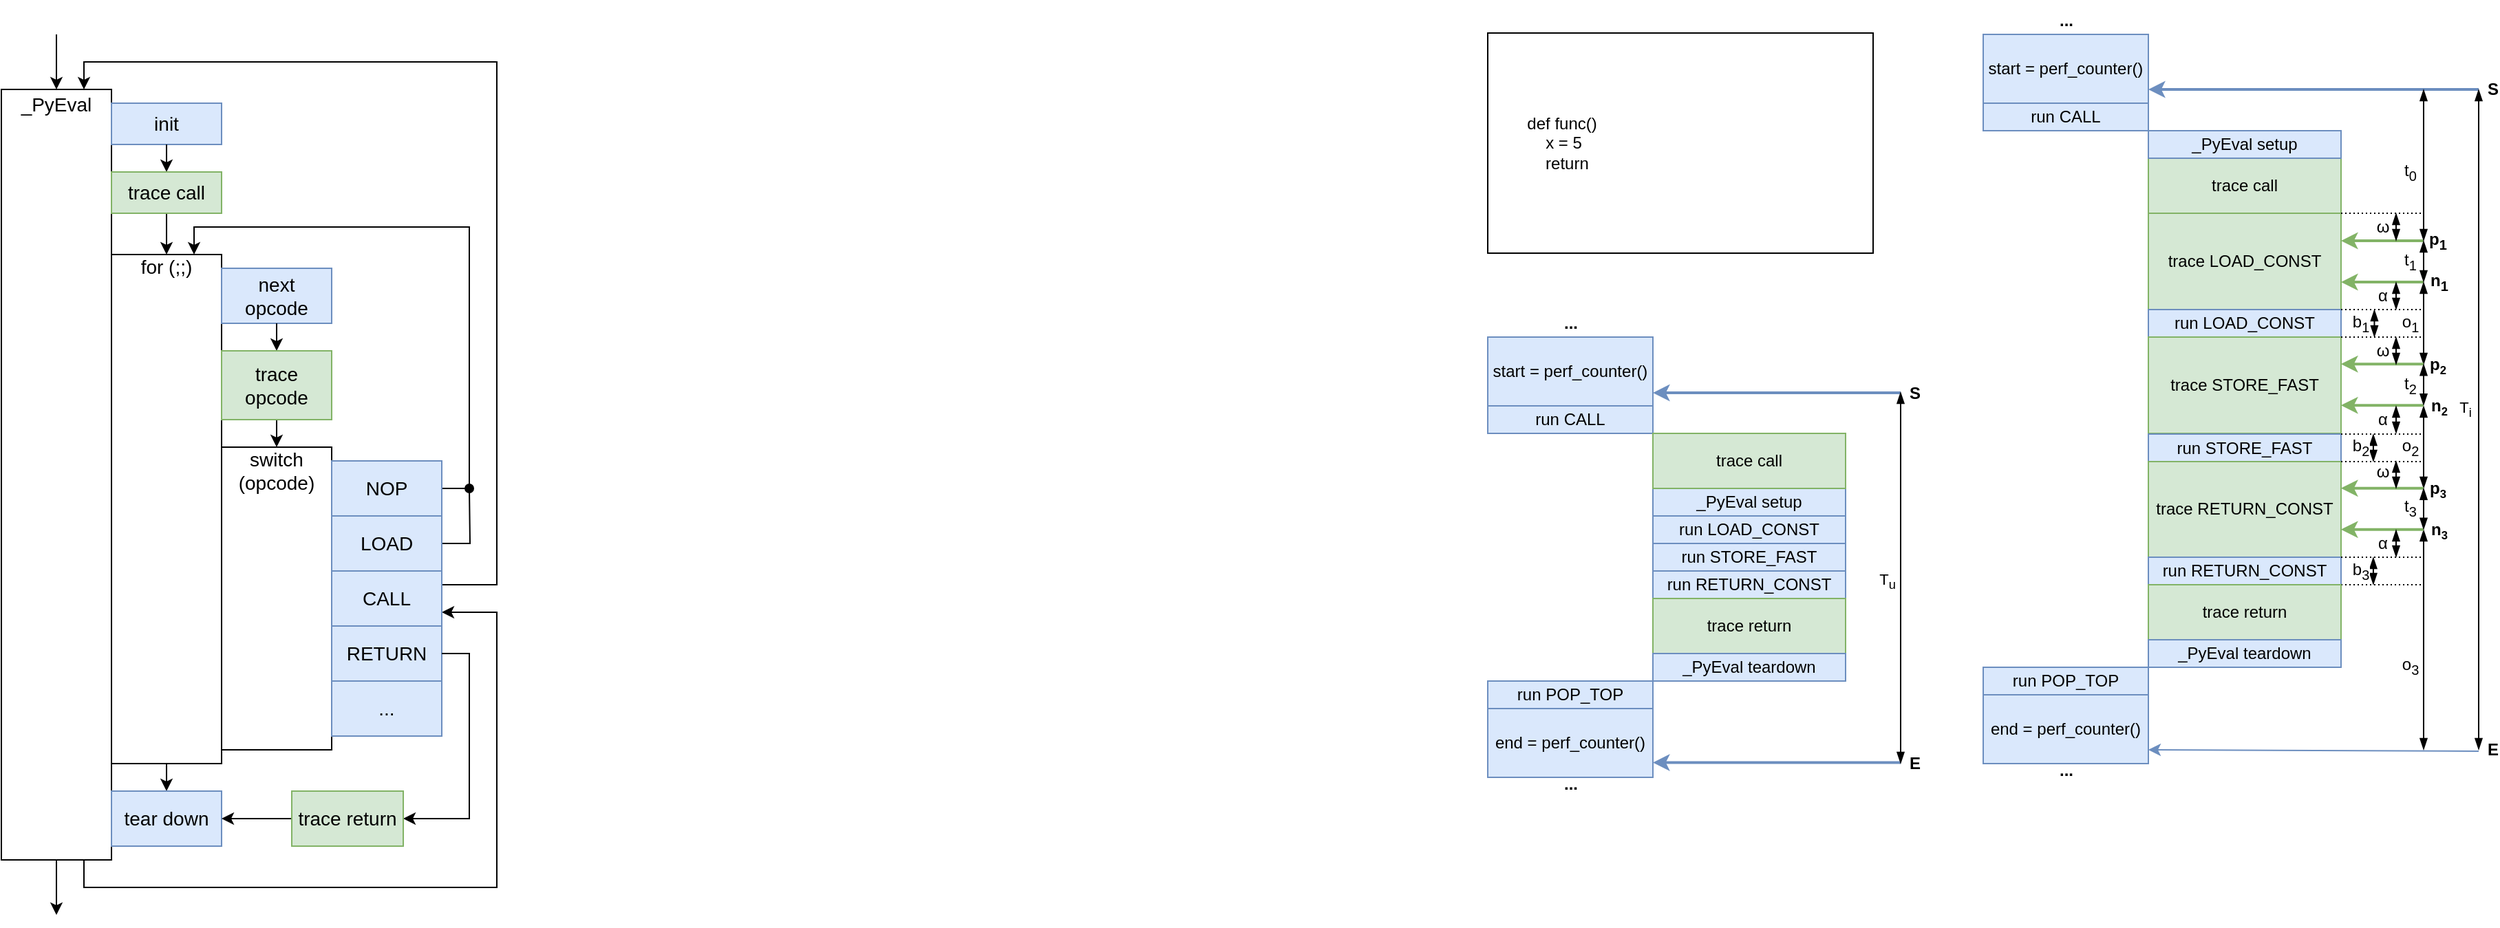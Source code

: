 <mxfile version="27.0.9">
  <diagram name="Page-1" id="8omTC70loGxRHahCe_yG">
    <mxGraphModel dx="935" dy="661" grid="1" gridSize="10" guides="1" tooltips="1" connect="1" arrows="1" fold="1" page="1" pageScale="1" pageWidth="2339" pageHeight="3300" math="0" shadow="0">
      <root>
        <mxCell id="0" />
        <mxCell id="1" parent="0" />
        <mxCell id="D_xtm2aHiGW3rLRgf7Uk-1" style="edgeStyle=orthogonalEdgeStyle;rounded=0;orthogonalLoop=1;jettySize=auto;html=1;exitX=0.5;exitY=1;exitDx=0;exitDy=0;fontSize=14;" edge="1" parent="1" source="D_xtm2aHiGW3rLRgf7Uk-3">
          <mxGeometry relative="1" as="geometry">
            <mxPoint x="240" y="800" as="targetPoint" />
          </mxGeometry>
        </mxCell>
        <mxCell id="D_xtm2aHiGW3rLRgf7Uk-2" style="edgeStyle=orthogonalEdgeStyle;rounded=0;orthogonalLoop=1;jettySize=auto;html=1;exitX=0.75;exitY=1;exitDx=0;exitDy=0;entryX=1;entryY=0.75;entryDx=0;entryDy=0;fontSize=14;" edge="1" parent="1" source="D_xtm2aHiGW3rLRgf7Uk-3" target="D_xtm2aHiGW3rLRgf7Uk-17">
          <mxGeometry relative="1" as="geometry">
            <Array as="points">
              <mxPoint x="260" y="780" />
              <mxPoint x="560" y="780" />
              <mxPoint x="560" y="580" />
            </Array>
          </mxGeometry>
        </mxCell>
        <mxCell id="D_xtm2aHiGW3rLRgf7Uk-3" value="_PyEval&lt;div&gt;&lt;br&gt;&lt;/div&gt;&lt;div&gt;&lt;br&gt;&lt;/div&gt;&lt;div&gt;&lt;br&gt;&lt;/div&gt;&lt;div&gt;&lt;br&gt;&lt;/div&gt;&lt;div&gt;&lt;br&gt;&lt;/div&gt;&lt;div&gt;&lt;br&gt;&lt;/div&gt;&lt;div&gt;&lt;br&gt;&lt;/div&gt;&lt;div&gt;&lt;br&gt;&lt;/div&gt;&lt;div&gt;&lt;br&gt;&lt;/div&gt;&lt;div&gt;&lt;br&gt;&lt;/div&gt;&lt;div&gt;&lt;br&gt;&lt;/div&gt;&lt;div&gt;&lt;br&gt;&lt;/div&gt;&lt;div&gt;&lt;br&gt;&lt;/div&gt;&lt;div&gt;&lt;br&gt;&lt;/div&gt;&lt;div&gt;&lt;br&gt;&lt;/div&gt;&lt;div&gt;&lt;br&gt;&lt;/div&gt;&lt;div&gt;&lt;br&gt;&lt;/div&gt;&lt;div&gt;&lt;br&gt;&lt;/div&gt;&lt;div&gt;&lt;br&gt;&lt;/div&gt;&lt;div&gt;&lt;br&gt;&lt;/div&gt;&lt;div&gt;&lt;br&gt;&lt;/div&gt;&lt;div&gt;&lt;br&gt;&lt;/div&gt;&lt;div&gt;&lt;br&gt;&lt;/div&gt;&lt;div&gt;&lt;br&gt;&lt;/div&gt;&lt;div&gt;&lt;br&gt;&lt;/div&gt;&lt;div&gt;&lt;br&gt;&lt;/div&gt;&lt;div&gt;&lt;br&gt;&lt;/div&gt;&lt;div&gt;&lt;br&gt;&lt;/div&gt;&lt;div&gt;&lt;br&gt;&lt;/div&gt;&lt;div&gt;&lt;br&gt;&lt;/div&gt;&lt;div&gt;&lt;br&gt;&lt;/div&gt;&lt;div&gt;&lt;br&gt;&lt;/div&gt;" style="rounded=0;whiteSpace=wrap;html=1;fontSize=14;" vertex="1" parent="1">
          <mxGeometry x="200" y="200" width="80" height="560" as="geometry" />
        </mxCell>
        <mxCell id="D_xtm2aHiGW3rLRgf7Uk-4" style="edgeStyle=orthogonalEdgeStyle;rounded=0;orthogonalLoop=1;jettySize=auto;html=1;exitX=0.5;exitY=1;exitDx=0;exitDy=0;entryX=0.5;entryY=0;entryDx=0;entryDy=0;fontSize=14;" edge="1" parent="1" source="D_xtm2aHiGW3rLRgf7Uk-25" target="D_xtm2aHiGW3rLRgf7Uk-7">
          <mxGeometry relative="1" as="geometry" />
        </mxCell>
        <mxCell id="D_xtm2aHiGW3rLRgf7Uk-5" value="init" style="rounded=0;whiteSpace=wrap;html=1;fillColor=#dae8fc;strokeColor=#6c8ebf;fontSize=14;" vertex="1" parent="1">
          <mxGeometry x="280" y="210" width="80" height="30" as="geometry" />
        </mxCell>
        <mxCell id="D_xtm2aHiGW3rLRgf7Uk-6" style="edgeStyle=orthogonalEdgeStyle;rounded=0;orthogonalLoop=1;jettySize=auto;html=1;exitX=0.5;exitY=1;exitDx=0;exitDy=0;entryX=0.5;entryY=0;entryDx=0;entryDy=0;fontSize=14;" edge="1" parent="1" source="D_xtm2aHiGW3rLRgf7Uk-7" target="D_xtm2aHiGW3rLRgf7Uk-8">
          <mxGeometry relative="1" as="geometry" />
        </mxCell>
        <mxCell id="D_xtm2aHiGW3rLRgf7Uk-7" value="for (;;)&lt;div&gt;&lt;br&gt;&lt;/div&gt;&lt;div&gt;&lt;br&gt;&lt;/div&gt;&lt;div&gt;&lt;br&gt;&lt;/div&gt;&lt;div&gt;&lt;br&gt;&lt;/div&gt;&lt;div&gt;&lt;br&gt;&lt;/div&gt;&lt;div&gt;&lt;br&gt;&lt;/div&gt;&lt;div&gt;&lt;br&gt;&lt;/div&gt;&lt;div&gt;&lt;br&gt;&lt;/div&gt;&lt;div&gt;&lt;br&gt;&lt;/div&gt;&lt;div&gt;&lt;br&gt;&lt;/div&gt;&lt;div&gt;&lt;br&gt;&lt;/div&gt;&lt;div&gt;&lt;br&gt;&lt;/div&gt;&lt;div&gt;&lt;br&gt;&lt;/div&gt;&lt;div&gt;&lt;br&gt;&lt;/div&gt;&lt;div&gt;&lt;br&gt;&lt;/div&gt;&lt;div&gt;&lt;br&gt;&lt;/div&gt;&lt;div&gt;&lt;br&gt;&lt;/div&gt;&lt;div&gt;&lt;br&gt;&lt;/div&gt;&lt;div&gt;&lt;br&gt;&lt;/div&gt;&lt;div&gt;&lt;br&gt;&lt;/div&gt;&lt;div&gt;&lt;br&gt;&lt;/div&gt;" style="rounded=0;whiteSpace=wrap;html=1;fontSize=14;" vertex="1" parent="1">
          <mxGeometry x="280" y="320" width="80" height="370" as="geometry" />
        </mxCell>
        <mxCell id="D_xtm2aHiGW3rLRgf7Uk-8" value="tear down" style="rounded=0;whiteSpace=wrap;html=1;fillColor=#dae8fc;strokeColor=#6c8ebf;fontSize=14;" vertex="1" parent="1">
          <mxGeometry x="280" y="710" width="80" height="40" as="geometry" />
        </mxCell>
        <mxCell id="D_xtm2aHiGW3rLRgf7Uk-9" style="edgeStyle=orthogonalEdgeStyle;rounded=0;orthogonalLoop=1;jettySize=auto;html=1;exitX=0.5;exitY=1;exitDx=0;exitDy=0;entryX=0.5;entryY=0;entryDx=0;entryDy=0;fontSize=14;" edge="1" parent="1" source="D_xtm2aHiGW3rLRgf7Uk-23" target="D_xtm2aHiGW3rLRgf7Uk-11">
          <mxGeometry relative="1" as="geometry" />
        </mxCell>
        <mxCell id="D_xtm2aHiGW3rLRgf7Uk-10" value="next&lt;div&gt;opcode&lt;/div&gt;" style="rounded=0;whiteSpace=wrap;html=1;fillColor=#dae8fc;strokeColor=#6c8ebf;fontSize=14;" vertex="1" parent="1">
          <mxGeometry x="360" y="330" width="80" height="40" as="geometry" />
        </mxCell>
        <mxCell id="D_xtm2aHiGW3rLRgf7Uk-11" value="switch (opcode)&lt;div&gt;&lt;br&gt;&lt;/div&gt;&lt;div&gt;&lt;br&gt;&lt;/div&gt;&lt;div&gt;&lt;br&gt;&lt;/div&gt;&lt;div&gt;&lt;br&gt;&lt;/div&gt;&lt;div&gt;&lt;br&gt;&lt;/div&gt;&lt;div&gt;&lt;br&gt;&lt;/div&gt;&lt;div&gt;&lt;br&gt;&lt;/div&gt;&lt;div&gt;&lt;br&gt;&lt;/div&gt;&lt;div&gt;&lt;br&gt;&lt;/div&gt;&lt;div&gt;&lt;br&gt;&lt;/div&gt;&lt;div&gt;&lt;br&gt;&lt;/div&gt;" style="whiteSpace=wrap;html=1;fontSize=14;" vertex="1" parent="1">
          <mxGeometry x="360" y="460" width="80" height="220" as="geometry" />
        </mxCell>
        <mxCell id="D_xtm2aHiGW3rLRgf7Uk-12" style="edgeStyle=orthogonalEdgeStyle;rounded=0;orthogonalLoop=1;jettySize=auto;html=1;exitX=1;exitY=0.5;exitDx=0;exitDy=0;entryX=0.75;entryY=0;entryDx=0;entryDy=0;fontSize=14;" edge="1" parent="1" source="D_xtm2aHiGW3rLRgf7Uk-13" target="D_xtm2aHiGW3rLRgf7Uk-7">
          <mxGeometry relative="1" as="geometry">
            <Array as="points">
              <mxPoint x="540" y="490" />
              <mxPoint x="540" y="300" />
              <mxPoint x="340" y="300" />
            </Array>
          </mxGeometry>
        </mxCell>
        <mxCell id="D_xtm2aHiGW3rLRgf7Uk-13" value="NOP" style="rounded=0;whiteSpace=wrap;html=1;fillColor=#dae8fc;strokeColor=#6c8ebf;fontSize=14;" vertex="1" parent="1">
          <mxGeometry x="440" y="470" width="80" height="40" as="geometry" />
        </mxCell>
        <mxCell id="D_xtm2aHiGW3rLRgf7Uk-14" style="edgeStyle=orthogonalEdgeStyle;rounded=0;orthogonalLoop=1;jettySize=auto;html=1;exitX=1;exitY=0.5;exitDx=0;exitDy=0;endArrow=oval;endFill=1;fontSize=14;" edge="1" parent="1" source="D_xtm2aHiGW3rLRgf7Uk-15">
          <mxGeometry relative="1" as="geometry">
            <mxPoint x="540" y="490" as="targetPoint" />
          </mxGeometry>
        </mxCell>
        <mxCell id="D_xtm2aHiGW3rLRgf7Uk-15" value="LOAD" style="rounded=0;whiteSpace=wrap;html=1;fillColor=#dae8fc;strokeColor=#6c8ebf;fontSize=14;" vertex="1" parent="1">
          <mxGeometry x="440" y="510" width="80" height="40" as="geometry" />
        </mxCell>
        <mxCell id="D_xtm2aHiGW3rLRgf7Uk-16" style="edgeStyle=orthogonalEdgeStyle;rounded=0;orthogonalLoop=1;jettySize=auto;html=1;exitX=1;exitY=0.5;exitDx=0;exitDy=0;entryX=0.75;entryY=0;entryDx=0;entryDy=0;fontSize=14;" edge="1" parent="1" source="D_xtm2aHiGW3rLRgf7Uk-17" target="D_xtm2aHiGW3rLRgf7Uk-3">
          <mxGeometry relative="1" as="geometry">
            <Array as="points">
              <mxPoint x="520" y="560" />
              <mxPoint x="560" y="560" />
              <mxPoint x="560" y="180" />
              <mxPoint x="260" y="180" />
            </Array>
          </mxGeometry>
        </mxCell>
        <mxCell id="D_xtm2aHiGW3rLRgf7Uk-17" value="CALL" style="rounded=0;whiteSpace=wrap;html=1;fillColor=#dae8fc;strokeColor=#6c8ebf;fontSize=14;" vertex="1" parent="1">
          <mxGeometry x="440" y="550" width="80" height="40" as="geometry" />
        </mxCell>
        <mxCell id="D_xtm2aHiGW3rLRgf7Uk-18" style="edgeStyle=orthogonalEdgeStyle;rounded=0;orthogonalLoop=1;jettySize=auto;html=1;exitX=0;exitY=0.5;exitDx=0;exitDy=0;entryX=1;entryY=0.5;entryDx=0;entryDy=0;fontSize=14;" edge="1" parent="1" source="D_xtm2aHiGW3rLRgf7Uk-27" target="D_xtm2aHiGW3rLRgf7Uk-8">
          <mxGeometry relative="1" as="geometry" />
        </mxCell>
        <mxCell id="D_xtm2aHiGW3rLRgf7Uk-19" value="RETURN" style="rounded=0;whiteSpace=wrap;html=1;fillColor=#dae8fc;strokeColor=#6c8ebf;fontSize=14;" vertex="1" parent="1">
          <mxGeometry x="440" y="590" width="80" height="40" as="geometry" />
        </mxCell>
        <mxCell id="D_xtm2aHiGW3rLRgf7Uk-20" value="..." style="rounded=0;whiteSpace=wrap;html=1;fillColor=#dae8fc;strokeColor=#6c8ebf;fontSize=14;" vertex="1" parent="1">
          <mxGeometry x="440" y="630" width="80" height="40" as="geometry" />
        </mxCell>
        <mxCell id="D_xtm2aHiGW3rLRgf7Uk-21" value="" style="endArrow=classic;html=1;rounded=0;entryX=0.5;entryY=0;entryDx=0;entryDy=0;fontSize=14;" edge="1" parent="1" target="D_xtm2aHiGW3rLRgf7Uk-3">
          <mxGeometry width="50" height="50" relative="1" as="geometry">
            <mxPoint x="240" y="160" as="sourcePoint" />
            <mxPoint x="290" y="330" as="targetPoint" />
          </mxGeometry>
        </mxCell>
        <mxCell id="D_xtm2aHiGW3rLRgf7Uk-22" value="" style="edgeStyle=orthogonalEdgeStyle;rounded=0;orthogonalLoop=1;jettySize=auto;html=1;exitX=0.5;exitY=1;exitDx=0;exitDy=0;entryX=0.5;entryY=0;entryDx=0;entryDy=0;fontSize=14;" edge="1" parent="1" source="D_xtm2aHiGW3rLRgf7Uk-10" target="D_xtm2aHiGW3rLRgf7Uk-23">
          <mxGeometry relative="1" as="geometry">
            <mxPoint x="400" y="370" as="sourcePoint" />
            <mxPoint x="400" y="460" as="targetPoint" />
          </mxGeometry>
        </mxCell>
        <mxCell id="D_xtm2aHiGW3rLRgf7Uk-23" value="trace opcode" style="rounded=0;whiteSpace=wrap;html=1;fillColor=#d5e8d4;strokeColor=#82b366;fontSize=14;" vertex="1" parent="1">
          <mxGeometry x="360" y="390" width="80" height="50" as="geometry" />
        </mxCell>
        <mxCell id="D_xtm2aHiGW3rLRgf7Uk-24" value="" style="edgeStyle=orthogonalEdgeStyle;rounded=0;orthogonalLoop=1;jettySize=auto;html=1;exitX=0.5;exitY=1;exitDx=0;exitDy=0;entryX=0.5;entryY=0;entryDx=0;entryDy=0;fontSize=14;" edge="1" parent="1" source="D_xtm2aHiGW3rLRgf7Uk-5" target="D_xtm2aHiGW3rLRgf7Uk-25">
          <mxGeometry relative="1" as="geometry">
            <mxPoint x="320" y="250" as="sourcePoint" />
            <mxPoint x="320" y="310" as="targetPoint" />
          </mxGeometry>
        </mxCell>
        <mxCell id="D_xtm2aHiGW3rLRgf7Uk-25" value="trace call" style="rounded=0;whiteSpace=wrap;html=1;fillColor=#d5e8d4;strokeColor=#82b366;fontSize=14;" vertex="1" parent="1">
          <mxGeometry x="280" y="260" width="80" height="30" as="geometry" />
        </mxCell>
        <mxCell id="D_xtm2aHiGW3rLRgf7Uk-26" value="" style="edgeStyle=orthogonalEdgeStyle;rounded=0;orthogonalLoop=1;jettySize=auto;html=1;exitX=1;exitY=0.5;exitDx=0;exitDy=0;entryX=1;entryY=0.5;entryDx=0;entryDy=0;fontSize=14;" edge="1" parent="1" source="D_xtm2aHiGW3rLRgf7Uk-19" target="D_xtm2aHiGW3rLRgf7Uk-27">
          <mxGeometry relative="1" as="geometry">
            <mxPoint x="520" y="610" as="sourcePoint" />
            <mxPoint x="360" y="730" as="targetPoint" />
          </mxGeometry>
        </mxCell>
        <mxCell id="D_xtm2aHiGW3rLRgf7Uk-27" value="trace return" style="rounded=0;whiteSpace=wrap;html=1;fillColor=#d5e8d4;strokeColor=#82b366;fontSize=14;" vertex="1" parent="1">
          <mxGeometry x="411" y="710" width="81" height="40" as="geometry" />
        </mxCell>
        <mxCell id="D_xtm2aHiGW3rLRgf7Uk-28" value="&lt;div&gt;&lt;span style=&quot;background-color: transparent; color: light-dark(rgb(0, 0, 0), rgb(255, 255, 255));&quot;&gt;start = perf_counter()&lt;/span&gt;&lt;/div&gt;" style="rounded=0;whiteSpace=wrap;html=1;fillColor=#dae8fc;strokeColor=#6c8ebf;" vertex="1" parent="1">
          <mxGeometry x="1640" y="160" width="120" height="50" as="geometry" />
        </mxCell>
        <mxCell id="D_xtm2aHiGW3rLRgf7Uk-30" value="" style="endArrow=classic;html=1;rounded=0;fillColor=#dae8fc;strokeColor=#6c8ebf;strokeWidth=2;" edge="1" parent="1">
          <mxGeometry width="50" height="50" relative="1" as="geometry">
            <mxPoint x="2000" y="200" as="sourcePoint" />
            <mxPoint x="1760" y="200" as="targetPoint" />
          </mxGeometry>
        </mxCell>
        <mxCell id="D_xtm2aHiGW3rLRgf7Uk-101" value="S" style="edgeLabel;html=1;align=center;verticalAlign=middle;resizable=0;points=[];fontSize=12;fontStyle=1" vertex="1" connectable="0" parent="D_xtm2aHiGW3rLRgf7Uk-30">
          <mxGeometry x="0.269" y="-1" relative="1" as="geometry">
            <mxPoint x="162" y="1" as="offset" />
          </mxGeometry>
        </mxCell>
        <mxCell id="D_xtm2aHiGW3rLRgf7Uk-31" value="run CALL" style="rounded=0;whiteSpace=wrap;html=1;fillColor=#dae8fc;strokeColor=#6c8ebf;" vertex="1" parent="1">
          <mxGeometry x="1640" y="210" width="120" height="20" as="geometry" />
        </mxCell>
        <mxCell id="D_xtm2aHiGW3rLRgf7Uk-32" value="trace call" style="rounded=0;whiteSpace=wrap;html=1;fillColor=#d5e8d4;strokeColor=#82b366;" vertex="1" parent="1">
          <mxGeometry x="1760" y="250" width="140" height="40" as="geometry" />
        </mxCell>
        <mxCell id="D_xtm2aHiGW3rLRgf7Uk-33" value="trace LOAD_CONST" style="rounded=0;whiteSpace=wrap;html=1;fillColor=#d5e8d4;strokeColor=#82b366;" vertex="1" parent="1">
          <mxGeometry x="1760" y="290" width="140" height="70" as="geometry" />
        </mxCell>
        <mxCell id="D_xtm2aHiGW3rLRgf7Uk-34" value="_PyEval setup" style="rounded=0;whiteSpace=wrap;html=1;fillColor=#dae8fc;strokeColor=#6c8ebf;" vertex="1" parent="1">
          <mxGeometry x="1760" y="230" width="140" height="20" as="geometry" />
        </mxCell>
        <mxCell id="D_xtm2aHiGW3rLRgf7Uk-35" value="run LOAD_CONST" style="rounded=0;whiteSpace=wrap;html=1;fillColor=#dae8fc;strokeColor=#6c8ebf;" vertex="1" parent="1">
          <mxGeometry x="1760" y="360" width="140" height="20" as="geometry" />
        </mxCell>
        <mxCell id="D_xtm2aHiGW3rLRgf7Uk-36" value="trace STORE_FAST" style="rounded=0;whiteSpace=wrap;html=1;fillColor=#d5e8d4;strokeColor=#82b366;" vertex="1" parent="1">
          <mxGeometry x="1760" y="380" width="140" height="70" as="geometry" />
        </mxCell>
        <mxCell id="D_xtm2aHiGW3rLRgf7Uk-37" value="run STORE_FAST" style="rounded=0;whiteSpace=wrap;html=1;fillColor=#dae8fc;strokeColor=#6c8ebf;" vertex="1" parent="1">
          <mxGeometry x="1760" y="450.5" width="140" height="20" as="geometry" />
        </mxCell>
        <mxCell id="D_xtm2aHiGW3rLRgf7Uk-38" value="trace RETURN_CONST" style="rounded=0;whiteSpace=wrap;html=1;fillColor=#d5e8d4;strokeColor=#82b366;" vertex="1" parent="1">
          <mxGeometry x="1760" y="470.5" width="140" height="69.5" as="geometry" />
        </mxCell>
        <mxCell id="D_xtm2aHiGW3rLRgf7Uk-39" value="run RETURN_CONST" style="rounded=0;whiteSpace=wrap;html=1;fillColor=#dae8fc;strokeColor=#6c8ebf;" vertex="1" parent="1">
          <mxGeometry x="1760" y="540" width="140" height="20" as="geometry" />
        </mxCell>
        <mxCell id="D_xtm2aHiGW3rLRgf7Uk-41" value="run POP_TOP" style="rounded=0;whiteSpace=wrap;html=1;fillColor=#dae8fc;strokeColor=#6c8ebf;" vertex="1" parent="1">
          <mxGeometry x="1640" y="620" width="120" height="20" as="geometry" />
        </mxCell>
        <mxCell id="D_xtm2aHiGW3rLRgf7Uk-42" value="&lt;div&gt;&lt;span style=&quot;background-color: transparent; color: light-dark(rgb(0, 0, 0), rgb(255, 255, 255));&quot;&gt;end = perf_counter()&lt;/span&gt;&lt;/div&gt;" style="rounded=0;whiteSpace=wrap;html=1;fillColor=#dae8fc;strokeColor=#6c8ebf;" vertex="1" parent="1">
          <mxGeometry x="1640" y="640" width="120" height="50" as="geometry" />
        </mxCell>
        <mxCell id="D_xtm2aHiGW3rLRgf7Uk-43" value="" style="endArrow=classic;html=1;rounded=0;fillColor=#dae8fc;strokeColor=#6c8ebf;" edge="1" parent="1">
          <mxGeometry width="50" height="50" relative="1" as="geometry">
            <mxPoint x="2000" y="681" as="sourcePoint" />
            <mxPoint x="1760" y="680" as="targetPoint" />
          </mxGeometry>
        </mxCell>
        <mxCell id="D_xtm2aHiGW3rLRgf7Uk-44" value="" style="endArrow=classic;html=1;rounded=0;fillColor=#d5e8d4;strokeColor=#82b366;strokeWidth=2;" edge="1" parent="1">
          <mxGeometry width="50" height="50" relative="1" as="geometry">
            <mxPoint x="1960" y="310" as="sourcePoint" />
            <mxPoint x="1900" y="310" as="targetPoint" />
          </mxGeometry>
        </mxCell>
        <mxCell id="D_xtm2aHiGW3rLRgf7Uk-45" value="" style="endArrow=classic;html=1;rounded=0;fillColor=#d5e8d4;strokeColor=#82b366;strokeWidth=2;" edge="1" parent="1">
          <mxGeometry width="50" height="50" relative="1" as="geometry">
            <mxPoint x="1960" y="340" as="sourcePoint" />
            <mxPoint x="1900" y="340" as="targetPoint" />
          </mxGeometry>
        </mxCell>
        <mxCell id="D_xtm2aHiGW3rLRgf7Uk-50" value="&lt;div&gt;&lt;span style=&quot;background-color: transparent; color: light-dark(rgb(0, 0, 0), rgb(255, 255, 255));&quot;&gt;start = perf_counter()&lt;/span&gt;&lt;/div&gt;" style="rounded=0;whiteSpace=wrap;html=1;fillColor=#dae8fc;strokeColor=#6c8ebf;" vertex="1" parent="1">
          <mxGeometry x="1280" y="380" width="120" height="50" as="geometry" />
        </mxCell>
        <mxCell id="D_xtm2aHiGW3rLRgf7Uk-51" value="" style="endArrow=classic;html=1;rounded=0;fillColor=#dae8fc;strokeColor=#6c8ebf;strokeWidth=2;" edge="1" parent="1">
          <mxGeometry width="50" height="50" relative="1" as="geometry">
            <mxPoint x="1580" y="420.5" as="sourcePoint" />
            <mxPoint x="1400" y="420.5" as="targetPoint" />
          </mxGeometry>
        </mxCell>
        <mxCell id="D_xtm2aHiGW3rLRgf7Uk-52" value="run CALL" style="rounded=0;whiteSpace=wrap;html=1;fillColor=#dae8fc;strokeColor=#6c8ebf;" vertex="1" parent="1">
          <mxGeometry x="1280" y="430" width="120" height="20" as="geometry" />
        </mxCell>
        <mxCell id="D_xtm2aHiGW3rLRgf7Uk-55" value="_PyEval setup" style="rounded=0;whiteSpace=wrap;html=1;fillColor=#dae8fc;strokeColor=#6c8ebf;" vertex="1" parent="1">
          <mxGeometry x="1400" y="490" width="140" height="20" as="geometry" />
        </mxCell>
        <mxCell id="D_xtm2aHiGW3rLRgf7Uk-56" value="run LOAD_CONST" style="rounded=0;whiteSpace=wrap;html=1;fillColor=#dae8fc;strokeColor=#6c8ebf;" vertex="1" parent="1">
          <mxGeometry x="1400" y="510" width="140" height="20" as="geometry" />
        </mxCell>
        <mxCell id="D_xtm2aHiGW3rLRgf7Uk-58" value="run STORE_FAST" style="rounded=0;whiteSpace=wrap;html=1;fillColor=#dae8fc;strokeColor=#6c8ebf;" vertex="1" parent="1">
          <mxGeometry x="1400" y="530" width="140" height="20" as="geometry" />
        </mxCell>
        <mxCell id="D_xtm2aHiGW3rLRgf7Uk-60" value="run RETURN_CONST" style="rounded=0;whiteSpace=wrap;html=1;fillColor=#dae8fc;strokeColor=#6c8ebf;" vertex="1" parent="1">
          <mxGeometry x="1400" y="550" width="140" height="20" as="geometry" />
        </mxCell>
        <mxCell id="D_xtm2aHiGW3rLRgf7Uk-61" value="run POP_TOP" style="rounded=0;whiteSpace=wrap;html=1;fillColor=#dae8fc;strokeColor=#6c8ebf;" vertex="1" parent="1">
          <mxGeometry x="1280" y="630" width="120" height="20" as="geometry" />
        </mxCell>
        <mxCell id="D_xtm2aHiGW3rLRgf7Uk-62" value="&lt;div&gt;&lt;span style=&quot;background-color: transparent; color: light-dark(rgb(0, 0, 0), rgb(255, 255, 255));&quot;&gt;end = perf_counter()&lt;/span&gt;&lt;/div&gt;" style="rounded=0;whiteSpace=wrap;html=1;fillColor=#dae8fc;strokeColor=#6c8ebf;" vertex="1" parent="1">
          <mxGeometry x="1280" y="650" width="120" height="50" as="geometry" />
        </mxCell>
        <mxCell id="D_xtm2aHiGW3rLRgf7Uk-63" value="" style="endArrow=classic;html=1;rounded=0;fillColor=#dae8fc;strokeColor=#6c8ebf;strokeWidth=2;" edge="1" parent="1">
          <mxGeometry width="50" height="50" relative="1" as="geometry">
            <mxPoint x="1580" y="689.23" as="sourcePoint" />
            <mxPoint x="1400" y="689.23" as="targetPoint" />
          </mxGeometry>
        </mxCell>
        <mxCell id="D_xtm2aHiGW3rLRgf7Uk-72" value="" style="endArrow=none;dashed=1;html=1;dashPattern=1 2;strokeWidth=1;rounded=0;" edge="1" parent="1">
          <mxGeometry width="50" height="50" relative="1" as="geometry">
            <mxPoint x="1900" y="360" as="sourcePoint" />
            <mxPoint x="1960" y="360" as="targetPoint" />
          </mxGeometry>
        </mxCell>
        <mxCell id="D_xtm2aHiGW3rLRgf7Uk-73" value="" style="endArrow=none;dashed=1;html=1;dashPattern=1 2;strokeWidth=1;rounded=0;" edge="1" parent="1">
          <mxGeometry width="50" height="50" relative="1" as="geometry">
            <mxPoint x="1900" y="380" as="sourcePoint" />
            <mxPoint x="1960" y="380" as="targetPoint" />
          </mxGeometry>
        </mxCell>
        <mxCell id="D_xtm2aHiGW3rLRgf7Uk-74" value="" style="endArrow=none;dashed=1;html=1;dashPattern=1 2;strokeWidth=1;rounded=0;" edge="1" parent="1">
          <mxGeometry width="50" height="50" relative="1" as="geometry">
            <mxPoint x="1900" y="450.5" as="sourcePoint" />
            <mxPoint x="1960" y="450.5" as="targetPoint" />
          </mxGeometry>
        </mxCell>
        <mxCell id="D_xtm2aHiGW3rLRgf7Uk-75" value="" style="endArrow=none;dashed=1;html=1;dashPattern=1 2;strokeWidth=1;rounded=0;" edge="1" parent="1">
          <mxGeometry width="50" height="50" relative="1" as="geometry">
            <mxPoint x="1900" y="470.5" as="sourcePoint" />
            <mxPoint x="1960" y="470.5" as="targetPoint" />
          </mxGeometry>
        </mxCell>
        <mxCell id="D_xtm2aHiGW3rLRgf7Uk-76" value="" style="endArrow=none;dashed=1;html=1;dashPattern=1 2;strokeWidth=1;rounded=0;" edge="1" parent="1">
          <mxGeometry width="50" height="50" relative="1" as="geometry">
            <mxPoint x="1900" y="540" as="sourcePoint" />
            <mxPoint x="1960" y="540" as="targetPoint" />
          </mxGeometry>
        </mxCell>
        <mxCell id="D_xtm2aHiGW3rLRgf7Uk-77" value="" style="endArrow=none;dashed=1;html=1;dashPattern=1 2;strokeWidth=1;rounded=0;" edge="1" parent="1">
          <mxGeometry width="50" height="50" relative="1" as="geometry">
            <mxPoint x="1900" y="560" as="sourcePoint" />
            <mxPoint x="1960" y="560" as="targetPoint" />
          </mxGeometry>
        </mxCell>
        <mxCell id="D_xtm2aHiGW3rLRgf7Uk-78" value="" style="endArrow=blockThin;startArrow=blockThin;html=1;rounded=0;startFill=1;endFill=1;" edge="1" parent="1">
          <mxGeometry width="50" height="50" relative="1" as="geometry">
            <mxPoint x="1580" y="690" as="sourcePoint" />
            <mxPoint x="1580" y="420" as="targetPoint" />
          </mxGeometry>
        </mxCell>
        <mxCell id="D_xtm2aHiGW3rLRgf7Uk-116" value="T&lt;sub&gt;u&lt;/sub&gt;" style="edgeLabel;html=1;align=center;verticalAlign=middle;resizable=0;points=[];" vertex="1" connectable="0" parent="D_xtm2aHiGW3rLRgf7Uk-78">
          <mxGeometry x="0.04" y="-1" relative="1" as="geometry">
            <mxPoint x="-11" y="8" as="offset" />
          </mxGeometry>
        </mxCell>
        <mxCell id="D_xtm2aHiGW3rLRgf7Uk-79" value="" style="endArrow=blockThin;startArrow=blockThin;html=1;rounded=0;startFill=1;endFill=1;" edge="1" parent="1">
          <mxGeometry width="50" height="50" relative="1" as="geometry">
            <mxPoint x="2000" y="680" as="sourcePoint" />
            <mxPoint x="2000" y="200" as="targetPoint" />
          </mxGeometry>
        </mxCell>
        <mxCell id="D_xtm2aHiGW3rLRgf7Uk-80" value="" style="endArrow=blockThin;startArrow=blockThin;html=1;rounded=0;startFill=1;endFill=1;" edge="1" parent="1">
          <mxGeometry width="50" height="50" relative="1" as="geometry">
            <mxPoint x="1960" y="340" as="sourcePoint" />
            <mxPoint x="1960" y="310" as="targetPoint" />
          </mxGeometry>
        </mxCell>
        <mxCell id="D_xtm2aHiGW3rLRgf7Uk-81" value="" style="endArrow=blockThin;startArrow=blockThin;html=1;rounded=0;startFill=1;endFill=1;" edge="1" parent="1">
          <mxGeometry width="50" height="50" relative="1" as="geometry">
            <mxPoint x="1960" y="400" as="sourcePoint" />
            <mxPoint x="1960" y="340" as="targetPoint" />
          </mxGeometry>
        </mxCell>
        <mxCell id="D_xtm2aHiGW3rLRgf7Uk-83" value="" style="endArrow=blockThin;startArrow=blockThin;html=1;rounded=0;startFill=1;endFill=1;" edge="1" parent="1">
          <mxGeometry width="50" height="50" relative="1" as="geometry">
            <mxPoint x="1960" y="490" as="sourcePoint" />
            <mxPoint x="1960" y="430" as="targetPoint" />
          </mxGeometry>
        </mxCell>
        <mxCell id="D_xtm2aHiGW3rLRgf7Uk-85" value="" style="endArrow=blockThin;startArrow=blockThin;html=1;rounded=0;startFill=1;endFill=1;" edge="1" parent="1">
          <mxGeometry width="50" height="50" relative="1" as="geometry">
            <mxPoint x="1960" y="310" as="sourcePoint" />
            <mxPoint x="1960" y="200" as="targetPoint" />
          </mxGeometry>
        </mxCell>
        <mxCell id="D_xtm2aHiGW3rLRgf7Uk-109" value="t&lt;sub&gt;0&lt;/sub&gt;" style="edgeLabel;html=1;align=center;verticalAlign=middle;resizable=0;points=[];fontSize=12;" vertex="1" connectable="0" parent="D_xtm2aHiGW3rLRgf7Uk-85">
          <mxGeometry x="-0.14" y="2" relative="1" as="geometry">
            <mxPoint x="-8" y="-3" as="offset" />
          </mxGeometry>
        </mxCell>
        <mxCell id="D_xtm2aHiGW3rLRgf7Uk-87" value="" style="endArrow=blockThin;startArrow=blockThin;html=1;rounded=0;startFill=1;endFill=1;" edge="1" parent="1">
          <mxGeometry width="50" height="50" relative="1" as="geometry">
            <mxPoint x="1960" y="680" as="sourcePoint" />
            <mxPoint x="1960" y="520" as="targetPoint" />
          </mxGeometry>
        </mxCell>
        <mxCell id="D_xtm2aHiGW3rLRgf7Uk-88" value="&amp;nbsp; &amp;nbsp;&amp;nbsp;&amp;nbsp; &amp;nbsp;&amp;nbsp;def func()&lt;br&gt;&lt;div&gt;&lt;span style=&quot;background-color: transparent; color: light-dark(rgb(0, 0, 0), rgb(255, 255, 255));&quot;&gt;&amp;nbsp; &amp;nbsp;&lt;/span&gt;&lt;span style=&quot;background-color: transparent; color: light-dark(rgb(0, 0, 0), rgb(255, 255, 255));&quot;&gt;&amp;nbsp;&lt;/span&gt;&amp;nbsp; &amp;nbsp;&amp;nbsp;&lt;span style=&quot;background-color: transparent; color: light-dark(rgb(0, 0, 0), rgb(255, 255, 255));&quot;&gt;&amp;nbsp; &amp;nbsp;&lt;/span&gt;&lt;span style=&quot;background-color: transparent; color: light-dark(rgb(0, 0, 0), rgb(255, 255, 255));&quot;&gt;&amp;nbsp;&lt;/span&gt;&lt;span style=&quot;background-color: transparent; color: light-dark(rgb(0, 0, 0), rgb(255, 255, 255));&quot;&gt;x = 5&lt;/span&gt;&lt;/div&gt;&lt;div&gt;&lt;span style=&quot;background-color: transparent; color: light-dark(rgb(0, 0, 0), rgb(255, 255, 255));&quot;&gt;&amp;nbsp; &amp;nbsp;&lt;/span&gt;&lt;span style=&quot;background-color: transparent; color: light-dark(rgb(0, 0, 0), rgb(255, 255, 255));&quot;&gt;&amp;nbsp;&lt;/span&gt;&lt;span style=&quot;background-color: transparent; color: light-dark(rgb(0, 0, 0), rgb(255, 255, 255));&quot;&gt;&amp;nbsp; &amp;nbsp;&lt;/span&gt;&lt;span style=&quot;background-color: transparent; color: light-dark(rgb(0, 0, 0), rgb(255, 255, 255));&quot;&gt;&amp;nbsp;&lt;/span&gt;&amp;nbsp; &amp;nbsp; return&lt;/div&gt;" style="rounded=0;whiteSpace=wrap;html=1;align=left;" vertex="1" parent="1">
          <mxGeometry x="1280" y="159" width="280" height="160" as="geometry" />
        </mxCell>
        <mxCell id="D_xtm2aHiGW3rLRgf7Uk-89" value="" style="endArrow=classic;html=1;rounded=0;fillColor=#d5e8d4;strokeColor=#82b366;strokeWidth=2;" edge="1" parent="1">
          <mxGeometry width="50" height="50" relative="1" as="geometry">
            <mxPoint x="1960" y="399.58" as="sourcePoint" />
            <mxPoint x="1900" y="399.58" as="targetPoint" />
          </mxGeometry>
        </mxCell>
        <mxCell id="D_xtm2aHiGW3rLRgf7Uk-90" value="" style="endArrow=classic;html=1;rounded=0;fillColor=#d5e8d4;strokeColor=#82b366;strokeWidth=2;" edge="1" parent="1">
          <mxGeometry width="50" height="50" relative="1" as="geometry">
            <mxPoint x="1960" y="429.58" as="sourcePoint" />
            <mxPoint x="1900" y="429.58" as="targetPoint" />
          </mxGeometry>
        </mxCell>
        <mxCell id="D_xtm2aHiGW3rLRgf7Uk-91" value="" style="endArrow=blockThin;startArrow=blockThin;html=1;rounded=0;startFill=1;endFill=1;" edge="1" parent="1">
          <mxGeometry width="50" height="50" relative="1" as="geometry">
            <mxPoint x="1960" y="429.58" as="sourcePoint" />
            <mxPoint x="1960" y="399.58" as="targetPoint" />
          </mxGeometry>
        </mxCell>
        <mxCell id="D_xtm2aHiGW3rLRgf7Uk-92" value="" style="endArrow=classic;html=1;rounded=0;fillColor=#d5e8d4;strokeColor=#82b366;strokeWidth=2;" edge="1" parent="1">
          <mxGeometry width="50" height="50" relative="1" as="geometry">
            <mxPoint x="1960" y="489.83" as="sourcePoint" />
            <mxPoint x="1900" y="489.83" as="targetPoint" />
          </mxGeometry>
        </mxCell>
        <mxCell id="D_xtm2aHiGW3rLRgf7Uk-93" value="" style="endArrow=classic;html=1;rounded=0;fillColor=#d5e8d4;strokeColor=#82b366;strokeWidth=2;" edge="1" parent="1">
          <mxGeometry width="50" height="50" relative="1" as="geometry">
            <mxPoint x="1960" y="519.83" as="sourcePoint" />
            <mxPoint x="1900" y="519.83" as="targetPoint" />
          </mxGeometry>
        </mxCell>
        <mxCell id="D_xtm2aHiGW3rLRgf7Uk-94" value="" style="endArrow=blockThin;startArrow=blockThin;html=1;rounded=0;startFill=1;endFill=1;" edge="1" parent="1">
          <mxGeometry width="50" height="50" relative="1" as="geometry">
            <mxPoint x="1960" y="519.83" as="sourcePoint" />
            <mxPoint x="1960" y="489.83" as="targetPoint" />
          </mxGeometry>
        </mxCell>
        <mxCell id="D_xtm2aHiGW3rLRgf7Uk-95" value="" style="endArrow=blockThin;startArrow=blockThin;html=1;rounded=0;startFill=1;endFill=1;" edge="1" parent="1">
          <mxGeometry width="50" height="50" relative="1" as="geometry">
            <mxPoint x="1940" y="360" as="sourcePoint" />
            <mxPoint x="1940" y="340" as="targetPoint" />
          </mxGeometry>
        </mxCell>
        <mxCell id="D_xtm2aHiGW3rLRgf7Uk-121" value="&lt;span data-huuid=&quot;10645622457254802661&quot;&gt;α&lt;/span&gt;" style="edgeLabel;html=1;align=center;verticalAlign=middle;resizable=0;points=[];fontSize=12;" vertex="1" connectable="0" parent="D_xtm2aHiGW3rLRgf7Uk-95">
          <mxGeometry x="0.061" y="1" relative="1" as="geometry">
            <mxPoint x="-9" as="offset" />
          </mxGeometry>
        </mxCell>
        <mxCell id="D_xtm2aHiGW3rLRgf7Uk-96" value="" style="endArrow=blockThin;startArrow=blockThin;html=1;rounded=0;startFill=1;endFill=1;" edge="1" parent="1">
          <mxGeometry width="50" height="50" relative="1" as="geometry">
            <mxPoint x="1940" y="400" as="sourcePoint" />
            <mxPoint x="1940" y="380" as="targetPoint" />
          </mxGeometry>
        </mxCell>
        <mxCell id="D_xtm2aHiGW3rLRgf7Uk-125" value="ω" style="edgeLabel;html=1;align=center;verticalAlign=middle;resizable=0;points=[];fontSize=12;" vertex="1" connectable="0" parent="D_xtm2aHiGW3rLRgf7Uk-96">
          <mxGeometry x="0.017" y="1" relative="1" as="geometry">
            <mxPoint x="-9" as="offset" />
          </mxGeometry>
        </mxCell>
        <mxCell id="D_xtm2aHiGW3rLRgf7Uk-97" value="" style="endArrow=blockThin;startArrow=blockThin;html=1;rounded=0;startFill=1;endFill=1;" edge="1" parent="1">
          <mxGeometry width="50" height="50" relative="1" as="geometry">
            <mxPoint x="1940" y="450" as="sourcePoint" />
            <mxPoint x="1940" y="430" as="targetPoint" />
          </mxGeometry>
        </mxCell>
        <mxCell id="D_xtm2aHiGW3rLRgf7Uk-98" value="" style="endArrow=blockThin;startArrow=blockThin;html=1;rounded=0;startFill=1;endFill=1;" edge="1" parent="1">
          <mxGeometry width="50" height="50" relative="1" as="geometry">
            <mxPoint x="1940" y="490" as="sourcePoint" />
            <mxPoint x="1940" y="470" as="targetPoint" />
          </mxGeometry>
        </mxCell>
        <mxCell id="D_xtm2aHiGW3rLRgf7Uk-99" value="" style="endArrow=blockThin;startArrow=blockThin;html=1;rounded=0;startFill=1;endFill=1;" edge="1" parent="1">
          <mxGeometry width="50" height="50" relative="1" as="geometry">
            <mxPoint x="1940" y="540" as="sourcePoint" />
            <mxPoint x="1940" y="520" as="targetPoint" />
          </mxGeometry>
        </mxCell>
        <mxCell id="D_xtm2aHiGW3rLRgf7Uk-102" value="E" style="edgeLabel;html=1;align=center;verticalAlign=middle;resizable=0;points=[];fontSize=12;fontStyle=1" vertex="1" connectable="0" parent="1">
          <mxGeometry x="2010" y="680" as="geometry">
            <mxPoint as="offset" />
          </mxGeometry>
        </mxCell>
        <mxCell id="D_xtm2aHiGW3rLRgf7Uk-103" value="p&lt;sub&gt;1&lt;/sub&gt;" style="edgeLabel;html=1;align=center;verticalAlign=middle;resizable=0;points=[];fontSize=12;fontStyle=1" vertex="1" connectable="0" parent="1">
          <mxGeometry x="1970" y="310" as="geometry">
            <mxPoint as="offset" />
          </mxGeometry>
        </mxCell>
        <mxCell id="D_xtm2aHiGW3rLRgf7Uk-104" value="n&lt;sub&gt;1&lt;/sub&gt;" style="edgeLabel;html=1;align=center;verticalAlign=middle;resizable=0;points=[];fontSize=12;fontStyle=1" vertex="1" connectable="0" parent="1">
          <mxGeometry x="1957" y="331" as="geometry">
            <mxPoint x="14" y="9" as="offset" />
          </mxGeometry>
        </mxCell>
        <mxCell id="D_xtm2aHiGW3rLRgf7Uk-105" value="p&lt;span style=&quot;font-size: 10px;&quot;&gt;&lt;sub&gt;2&lt;/sub&gt;&lt;/span&gt;" style="edgeLabel;html=1;align=center;verticalAlign=middle;resizable=0;points=[];fontSize=12;fontStyle=1" vertex="1" connectable="0" parent="1">
          <mxGeometry x="1970" y="400" as="geometry">
            <mxPoint as="offset" />
          </mxGeometry>
        </mxCell>
        <mxCell id="D_xtm2aHiGW3rLRgf7Uk-106" value="n&lt;span style=&quot;font-size: 10px;&quot;&gt;&lt;sub&gt;2&lt;/sub&gt;&lt;/span&gt;" style="edgeLabel;html=1;align=center;verticalAlign=middle;resizable=0;points=[];fontSize=12;fontStyle=1" vertex="1" connectable="0" parent="1">
          <mxGeometry x="1957" y="421" as="geometry">
            <mxPoint x="14" y="9" as="offset" />
          </mxGeometry>
        </mxCell>
        <mxCell id="D_xtm2aHiGW3rLRgf7Uk-107" value="p&lt;span style=&quot;font-size: 10px;&quot;&gt;&lt;sub&gt;3&lt;/sub&gt;&lt;/span&gt;" style="edgeLabel;html=1;align=center;verticalAlign=middle;resizable=0;points=[];fontSize=12;fontStyle=1" vertex="1" connectable="0" parent="1">
          <mxGeometry x="1970" y="490" as="geometry">
            <mxPoint as="offset" />
          </mxGeometry>
        </mxCell>
        <mxCell id="D_xtm2aHiGW3rLRgf7Uk-108" value="n&lt;span style=&quot;font-size: 10px;&quot;&gt;&lt;sub&gt;3&lt;/sub&gt;&lt;/span&gt;" style="edgeLabel;html=1;align=center;verticalAlign=middle;resizable=0;points=[];fontSize=12;fontStyle=1" vertex="1" connectable="0" parent="1">
          <mxGeometry x="1957" y="511" as="geometry">
            <mxPoint x="14" y="9" as="offset" />
          </mxGeometry>
        </mxCell>
        <mxCell id="D_xtm2aHiGW3rLRgf7Uk-111" value="t&lt;sub&gt;1&lt;/sub&gt;" style="edgeLabel;html=1;align=center;verticalAlign=middle;resizable=0;points=[];fontSize=12;" vertex="1" connectable="0" parent="1">
          <mxGeometry x="1977" y="316" as="geometry">
            <mxPoint x="-27" y="9" as="offset" />
          </mxGeometry>
        </mxCell>
        <mxCell id="D_xtm2aHiGW3rLRgf7Uk-112" value="t&lt;sub&gt;2&lt;/sub&gt;" style="edgeLabel;html=1;align=center;verticalAlign=middle;resizable=0;points=[];fontSize=12;" vertex="1" connectable="0" parent="1">
          <mxGeometry x="1977" y="406" as="geometry">
            <mxPoint x="-27" y="9" as="offset" />
          </mxGeometry>
        </mxCell>
        <mxCell id="D_xtm2aHiGW3rLRgf7Uk-113" value="o&lt;sub&gt;1&lt;/sub&gt;" style="edgeLabel;html=1;align=center;verticalAlign=middle;resizable=0;points=[];fontSize=12;" vertex="1" connectable="0" parent="1">
          <mxGeometry x="1977" y="361" as="geometry">
            <mxPoint x="-27" y="9" as="offset" />
          </mxGeometry>
        </mxCell>
        <mxCell id="D_xtm2aHiGW3rLRgf7Uk-114" value="S" style="edgeLabel;html=1;align=center;verticalAlign=middle;resizable=0;points=[];fontSize=12;fontStyle=1" vertex="1" connectable="0" parent="1">
          <mxGeometry x="1590" y="421" as="geometry" />
        </mxCell>
        <mxCell id="D_xtm2aHiGW3rLRgf7Uk-115" value="E" style="edgeLabel;html=1;align=center;verticalAlign=middle;resizable=0;points=[];fontSize=12;fontStyle=1" vertex="1" connectable="0" parent="1">
          <mxGeometry x="1590" y="690" as="geometry">
            <mxPoint as="offset" />
          </mxGeometry>
        </mxCell>
        <mxCell id="D_xtm2aHiGW3rLRgf7Uk-117" value="T&lt;sub&gt;i&lt;/sub&gt;" style="edgeLabel;html=1;align=center;verticalAlign=middle;resizable=0;points=[];" vertex="1" connectable="0" parent="1">
          <mxGeometry x="1990" y="450.5" as="geometry">
            <mxPoint y="-18" as="offset" />
          </mxGeometry>
        </mxCell>
        <mxCell id="D_xtm2aHiGW3rLRgf7Uk-118" value="o&lt;sub&gt;2&lt;/sub&gt;" style="edgeLabel;html=1;align=center;verticalAlign=middle;resizable=0;points=[];fontSize=12;" vertex="1" connectable="0" parent="1">
          <mxGeometry x="1977" y="450.5" as="geometry">
            <mxPoint x="-27" y="9" as="offset" />
          </mxGeometry>
        </mxCell>
        <mxCell id="D_xtm2aHiGW3rLRgf7Uk-119" value="t&lt;sub&gt;3&lt;/sub&gt;" style="edgeLabel;html=1;align=center;verticalAlign=middle;resizable=0;points=[];fontSize=12;" vertex="1" connectable="0" parent="1">
          <mxGeometry x="1977" y="495" as="geometry">
            <mxPoint x="-27" y="9" as="offset" />
          </mxGeometry>
        </mxCell>
        <mxCell id="D_xtm2aHiGW3rLRgf7Uk-120" value="o&lt;sub&gt;3&lt;/sub&gt;" style="edgeLabel;html=1;align=center;verticalAlign=middle;resizable=0;points=[];fontSize=12;" vertex="1" connectable="0" parent="1">
          <mxGeometry x="1977" y="610" as="geometry">
            <mxPoint x="-27" y="9" as="offset" />
          </mxGeometry>
        </mxCell>
        <mxCell id="D_xtm2aHiGW3rLRgf7Uk-126" value="&lt;span data-huuid=&quot;10645622457254802661&quot;&gt;α&lt;/span&gt;" style="edgeLabel;html=1;align=center;verticalAlign=middle;resizable=0;points=[];fontSize=12;" vertex="1" connectable="0" parent="1">
          <mxGeometry x="1930" y="440" as="geometry" />
        </mxCell>
        <mxCell id="D_xtm2aHiGW3rLRgf7Uk-127" value="ω" style="edgeLabel;html=1;align=center;verticalAlign=middle;resizable=0;points=[];fontSize=12;" vertex="1" connectable="0" parent="1">
          <mxGeometry x="1930" y="480.005" as="geometry">
            <mxPoint y="-2" as="offset" />
          </mxGeometry>
        </mxCell>
        <mxCell id="D_xtm2aHiGW3rLRgf7Uk-128" value="&lt;span data-huuid=&quot;10645622457254802661&quot;&gt;α&lt;/span&gt;" style="edgeLabel;html=1;align=center;verticalAlign=middle;resizable=0;points=[];fontSize=12;" vertex="1" connectable="0" parent="1">
          <mxGeometry x="1930" y="530" as="geometry" />
        </mxCell>
        <mxCell id="D_xtm2aHiGW3rLRgf7Uk-129" value="trace return" style="rounded=0;whiteSpace=wrap;html=1;fillColor=#d5e8d4;strokeColor=#82b366;" vertex="1" parent="1">
          <mxGeometry x="1760" y="560" width="140" height="40" as="geometry" />
        </mxCell>
        <mxCell id="D_xtm2aHiGW3rLRgf7Uk-132" value="" style="endArrow=blockThin;startArrow=blockThin;html=1;rounded=0;startFill=1;endFill=1;" edge="1" parent="1">
          <mxGeometry width="50" height="50" relative="1" as="geometry">
            <mxPoint x="1924.23" y="380" as="sourcePoint" />
            <mxPoint x="1924.23" y="360" as="targetPoint" />
          </mxGeometry>
        </mxCell>
        <mxCell id="D_xtm2aHiGW3rLRgf7Uk-133" value="&lt;span data-huuid=&quot;10645622457254802661&quot;&gt;b&lt;sub&gt;1&lt;/sub&gt;&lt;/span&gt;" style="edgeLabel;html=1;align=center;verticalAlign=middle;resizable=0;points=[];fontSize=12;" vertex="1" connectable="0" parent="D_xtm2aHiGW3rLRgf7Uk-132">
          <mxGeometry x="0.061" y="1" relative="1" as="geometry">
            <mxPoint x="-9" as="offset" />
          </mxGeometry>
        </mxCell>
        <mxCell id="D_xtm2aHiGW3rLRgf7Uk-134" value="" style="endArrow=blockThin;startArrow=blockThin;html=1;rounded=0;startFill=1;endFill=1;" edge="1" parent="1">
          <mxGeometry width="50" height="50" relative="1" as="geometry">
            <mxPoint x="1923.46" y="470.5" as="sourcePoint" />
            <mxPoint x="1923.46" y="450.5" as="targetPoint" />
          </mxGeometry>
        </mxCell>
        <mxCell id="D_xtm2aHiGW3rLRgf7Uk-135" value="b&lt;sub&gt;2&lt;/sub&gt;" style="edgeLabel;html=1;align=center;verticalAlign=middle;resizable=0;points=[];fontSize=12;" vertex="1" connectable="0" parent="D_xtm2aHiGW3rLRgf7Uk-134">
          <mxGeometry x="0.061" y="1" relative="1" as="geometry">
            <mxPoint x="-9" as="offset" />
          </mxGeometry>
        </mxCell>
        <mxCell id="D_xtm2aHiGW3rLRgf7Uk-136" value="" style="endArrow=blockThin;startArrow=blockThin;html=1;rounded=0;startFill=1;endFill=1;" edge="1" parent="1">
          <mxGeometry width="50" height="50" relative="1" as="geometry">
            <mxPoint x="1923.46" y="560" as="sourcePoint" />
            <mxPoint x="1923.46" y="540" as="targetPoint" />
          </mxGeometry>
        </mxCell>
        <mxCell id="D_xtm2aHiGW3rLRgf7Uk-137" value="&lt;span data-huuid=&quot;10645622457254802661&quot;&gt;b&lt;sub&gt;3&lt;/sub&gt;&lt;/span&gt;" style="edgeLabel;html=1;align=center;verticalAlign=middle;resizable=0;points=[];fontSize=12;" vertex="1" connectable="0" parent="D_xtm2aHiGW3rLRgf7Uk-136">
          <mxGeometry x="0.061" y="1" relative="1" as="geometry">
            <mxPoint x="-9" as="offset" />
          </mxGeometry>
        </mxCell>
        <mxCell id="D_xtm2aHiGW3rLRgf7Uk-138" value="trace call" style="rounded=0;whiteSpace=wrap;html=1;fillColor=#d5e8d4;strokeColor=#82b366;" vertex="1" parent="1">
          <mxGeometry x="1400" y="450" width="140" height="40" as="geometry" />
        </mxCell>
        <mxCell id="D_xtm2aHiGW3rLRgf7Uk-140" value="trace return" style="rounded=0;whiteSpace=wrap;html=1;fillColor=#d5e8d4;strokeColor=#82b366;" vertex="1" parent="1">
          <mxGeometry x="1400" y="570" width="140" height="40" as="geometry" />
        </mxCell>
        <mxCell id="D_xtm2aHiGW3rLRgf7Uk-141" value="" style="endArrow=none;dashed=1;html=1;dashPattern=1 2;strokeWidth=1;rounded=0;" edge="1" parent="1">
          <mxGeometry width="50" height="50" relative="1" as="geometry">
            <mxPoint x="1900" y="290" as="sourcePoint" />
            <mxPoint x="1960" y="290" as="targetPoint" />
          </mxGeometry>
        </mxCell>
        <mxCell id="D_xtm2aHiGW3rLRgf7Uk-142" value="" style="endArrow=blockThin;startArrow=blockThin;html=1;rounded=0;startFill=1;endFill=1;" edge="1" parent="1">
          <mxGeometry width="50" height="50" relative="1" as="geometry">
            <mxPoint x="1940" y="310" as="sourcePoint" />
            <mxPoint x="1940" y="290" as="targetPoint" />
          </mxGeometry>
        </mxCell>
        <mxCell id="D_xtm2aHiGW3rLRgf7Uk-143" value="ω" style="edgeLabel;html=1;align=center;verticalAlign=middle;resizable=0;points=[];fontSize=12;" vertex="1" connectable="0" parent="D_xtm2aHiGW3rLRgf7Uk-142">
          <mxGeometry x="0.017" y="1" relative="1" as="geometry">
            <mxPoint x="-9" as="offset" />
          </mxGeometry>
        </mxCell>
        <mxCell id="D_xtm2aHiGW3rLRgf7Uk-145" value="..." style="text;html=1;align=center;verticalAlign=middle;resizable=0;points=[];autosize=1;strokeColor=none;fillColor=none;fontStyle=1" vertex="1" parent="1">
          <mxGeometry x="1685" y="135" width="30" height="30" as="geometry" />
        </mxCell>
        <mxCell id="D_xtm2aHiGW3rLRgf7Uk-148" value="_PyEval teardown" style="rounded=0;whiteSpace=wrap;html=1;fillColor=#dae8fc;strokeColor=#6c8ebf;" vertex="1" parent="1">
          <mxGeometry x="1760" y="600" width="140" height="20" as="geometry" />
        </mxCell>
        <mxCell id="D_xtm2aHiGW3rLRgf7Uk-149" value="_PyEval teardown" style="rounded=0;whiteSpace=wrap;html=1;fillColor=#dae8fc;strokeColor=#6c8ebf;" vertex="1" parent="1">
          <mxGeometry x="1400" y="610" width="140" height="20" as="geometry" />
        </mxCell>
        <mxCell id="D_xtm2aHiGW3rLRgf7Uk-151" value="..." style="text;html=1;align=center;verticalAlign=middle;resizable=0;points=[];autosize=1;strokeColor=none;fillColor=none;fontStyle=1" vertex="1" parent="1">
          <mxGeometry x="1325" y="355" width="30" height="30" as="geometry" />
        </mxCell>
        <mxCell id="D_xtm2aHiGW3rLRgf7Uk-152" value="..." style="text;html=1;align=center;verticalAlign=middle;resizable=0;points=[];autosize=1;strokeColor=none;fillColor=none;fontStyle=1" vertex="1" parent="1">
          <mxGeometry x="1325" y="690" width="30" height="30" as="geometry" />
        </mxCell>
        <mxCell id="D_xtm2aHiGW3rLRgf7Uk-153" value="..." style="text;html=1;align=center;verticalAlign=middle;resizable=0;points=[];autosize=1;strokeColor=none;fillColor=none;fontStyle=1" vertex="1" parent="1">
          <mxGeometry x="1685" y="680" width="30" height="30" as="geometry" />
        </mxCell>
      </root>
    </mxGraphModel>
  </diagram>
</mxfile>
